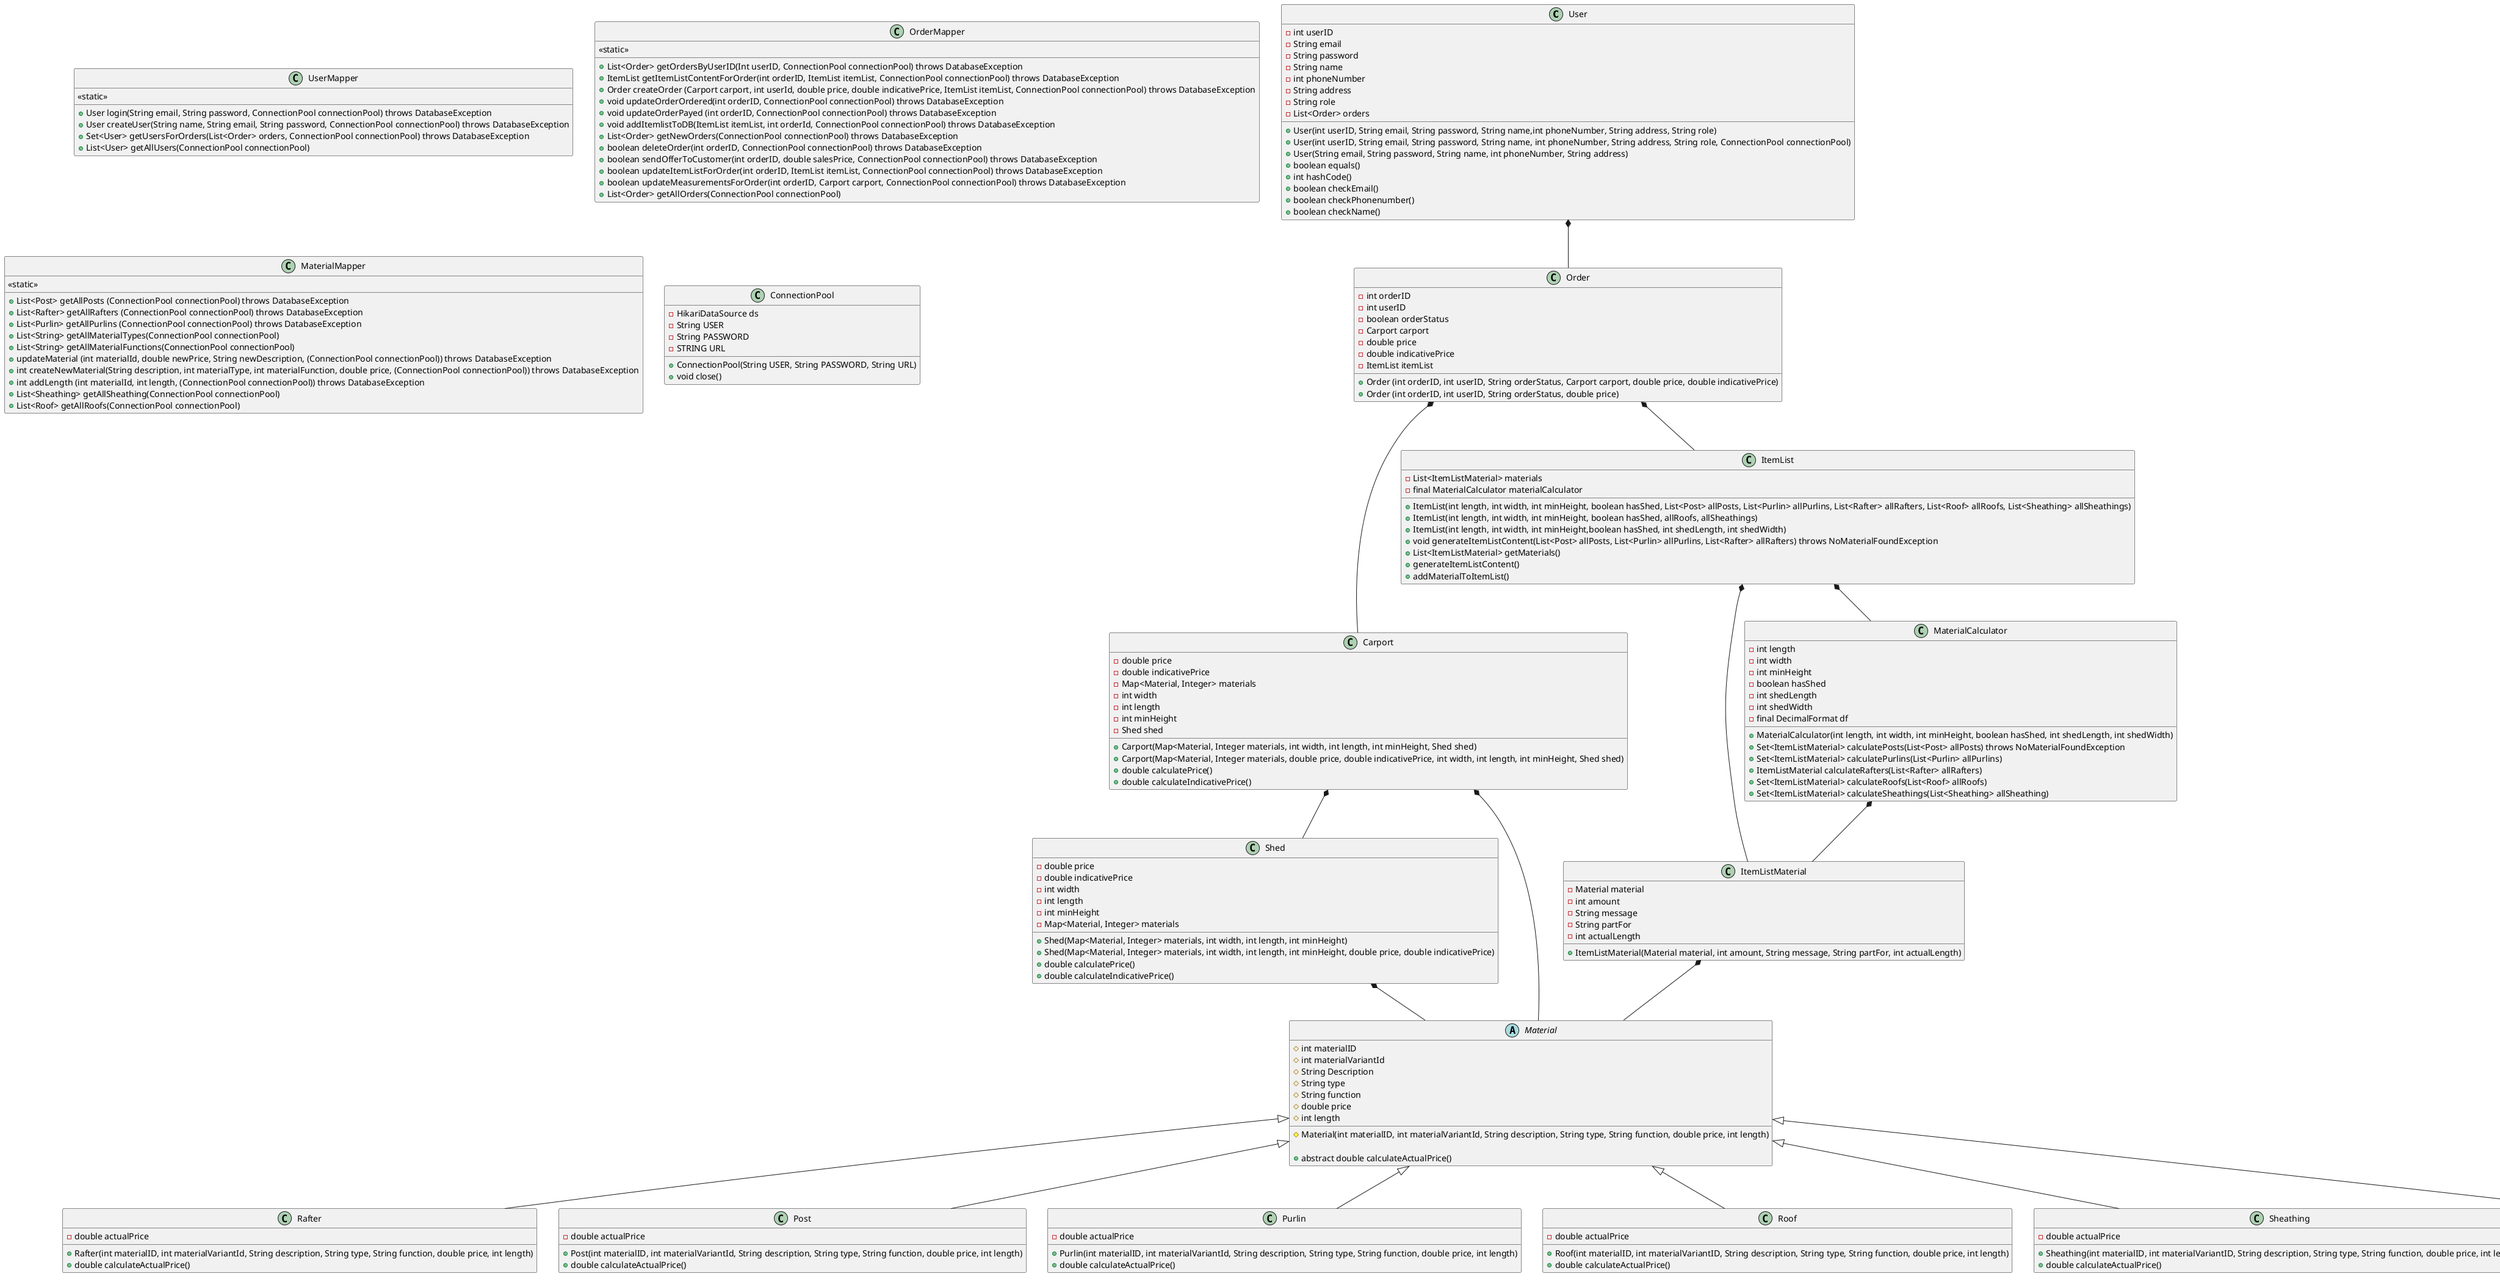 @startuml

class User {
- int userID
- String email
- String password
- String name
- int phoneNumber
- String address
- String role
- List<Order> orders

+ User(int userID, String email, String password, String name,int phoneNumber, String address, String role)
+ User(int userID, String email, String password, String name, int phoneNumber, String address, String role, ConnectionPool connectionPool)
+ User(String email, String password, String name, int phoneNumber, String address)
+ boolean equals()
+ int hashCode()
+ boolean checkEmail()
+ boolean checkPhonenumber()
+ boolean checkName()

}

class Order{
- int orderID
- int userID
- boolean orderStatus
- Carport carport
- double price
- double indicativePrice
- ItemList itemList

+ Order (int orderID, int userID, String orderStatus, Carport carport, double price, double indicativePrice)
+ Order (int orderID, int userID, String orderStatus, double price)
}

class Carport{
- double price
- double indicativePrice
- Map<Material, Integer> materials
- int width
- int length
- int minHeight
- Shed shed

+ Carport(Map<Material, Integer materials, int width, int length, int minHeight, Shed shed)
+ Carport(Map<Material, Integer materials, double price, double indicativePrice, int width, int length, int minHeight, Shed shed)
+ double calculatePrice()
+ double calculateIndicativePrice()
}

class Shed{
- double price
- double indicativePrice
- int width
- int length
- int minHeight
- Map<Material, Integer> materials

+ Shed(Map<Material, Integer> materials, int width, int length, int minHeight)
+ Shed(Map<Material, Integer> materials, int width, int length, int minHeight, double price, double indicativePrice)
+ double calculatePrice()
+ double calculateIndicativePrice()
}

abstract class Material{
# int materialID
# int materialVariantId
# String Description
# String type
# String function
# double price
# int length
# Material(int materialID, int materialVariantId, String description, String type, String function, double price, int length)

+ abstract double calculateActualPrice()
}

class Rafter{
- double actualPrice

+ Rafter(int materialID, int materialVariantId, String description, String type, String function, double price, int length)
+ double calculateActualPrice()
}

class Post{
- double actualPrice

+ Post(int materialID, int materialVariantId, String description, String type, String function, double price, int length)
+ double calculateActualPrice()
}

class Purlin{
- double actualPrice

+ Purlin(int materialID, int materialVariantId, String description, String type, String function, double price, int length)
+ double calculateActualPrice()
}

class Roof{
- double actualPrice

+ Roof(int materialID, int materialVariantID, String description, String type, String function, double price, int length)
+ double calculateActualPrice()
}

class Sheathing{
- double actualPrice

+ Sheathing(int materialID, int materialVariantID, String description, String type, String function, double price, int length)
+ double calculateActualPrice()
}

class UnspecifiedMaterial{
- double actualPrice

+ UnspecifiedMaterial(int materialID, int materialVariantID, String description, String type, String function, double price, int length, double actualPrice)
+ double calculateActualPrice
}

class ItemList{
- List<ItemListMaterial> materials
- final MaterialCalculator materialCalculator

+ ItemList(int length, int width, int minHeight, boolean hasShed, List<Post> allPosts, List<Purlin> allPurlins, List<Rafter> allRafters, List<Roof> allRoofs, List<Sheathing> allSheathings)
+ ItemList(int length, int width, int minHeight, boolean hasShed, allRoofs, allSheathings)
+ ItemList(int length, int width, int minHeight,boolean hasShed, int shedLength, int shedWidth)
+ void generateItemListContent(List<Post> allPosts, List<Purlin> allPurlins, List<Rafter> allRafters) throws NoMaterialFoundException
+ List<ItemListMaterial> getMaterials()
+ generateItemListContent()
+ addMaterialToItemList()
}

class ItemListMaterial{
- Material material
- int amount
- String message
- String partFor
- int actualLength

+ ItemListMaterial(Material material, int amount, String message, String partFor, int actualLength)
}

class UserMapper{
<<static>>
+ User login(String email, String password, ConnectionPool connectionPool) throws DatabaseException
+ User createUser(String name, String email, String password, ConnectionPool connectionPool) throws DatabaseException
+ Set<User> getUsersForOrders(List<Order> orders, ConnectionPool connectionPool) throws DatabaseException
+ List<User> getAllUsers(ConnectionPool connectionPool)
}

class OrderMapper{
<<static>>
+ List<Order> getOrdersByUserID(Int userID, ConnectionPool connectionPool) throws DatabaseException
+ ItemList getItemListContentForOrder(int orderID, ItemList itemList, ConnectionPool connectionPool) throws DatabaseException
+ Order createOrder (Carport carport, int userId, double price, double indicativePrice, ItemList itemList, ConnectionPool connectionPool) throws DatabaseException
+ void updateOrderOrdered(int orderID, ConnectionPool connectionPool) throws DatabaseException
+ void updateOrderPayed (int orderID, ConnectionPool connectionPool) throws DatabaseException
+ void addItemlistToDB(ItemList itemList, int orderId, ConnectionPool connectionPool) throws DatabaseException
+ List<Order> getNewOrders(ConnectionPool connectionPool) throws DatabaseException
+ boolean deleteOrder(int orderID, ConnectionPool connectionPool) throws DatabaseException
+ boolean sendOfferToCustomer(int orderID, double salesPrice, ConnectionPool connectionPool) throws DatabaseException
+ boolean updateItemListForOrder(int orderID, ItemList itemList, ConnectionPool connectionPool) throws DatabaseException
+ boolean updateMeasurementsForOrder(int orderID, Carport carport, ConnectionPool connectionPool) throws DatabaseException
+ List<Order> getAllOrders(ConnectionPool connectionPool)
}

class MaterialMapper{
<<static>>
+ List<Post> getAllPosts (ConnectionPool connectionPool) throws DatabaseException
+ List<Rafter> getAllRafters (ConnectionPool connectionPool) throws DatabaseException
+ List<Purlin> getAllPurlins (ConnectionPool connectionPool) throws DatabaseException
+ List<String> getAllMaterialTypes(ConnectionPool connectionPool)
+ List<String> getAllMaterialFunctions(ConnectionPool connectionPool)
+ updateMaterial (int materialId, double newPrice, String newDescription, (ConnectionPool connectionPool)) throws DatabaseException
+ int createNewMaterial(String description, int materialType, int materialFunction, double price, (ConnectionPool connectionPool)) throws DatabaseException
+ int addLength (int materialId, int length, (ConnectionPool connectionPool)) throws DatabaseException
+ List<Sheathing> getAllSheathing(ConnectionPool connectionPool)
+ List<Roof> getAllRoofs(ConnectionPool connectionPool)
}

class ConnectionPool{
- HikariDataSource ds
- String USER
- String PASSWORD
- STRING URL

+ ConnectionPool(String USER, String PASSWORD, String URL)
+ void close()
}

class MaterialCalculator{
- int length
- int width
- int minHeight
- boolean hasShed
- int shedLength
- int shedWidth
- final DecimalFormat df

+ MaterialCalculator(int length, int width, int minHeight, boolean hasShed, int shedLength, int shedWidth)
+ Set<ItemListMaterial> calculatePosts(List<Post> allPosts) throws NoMaterialFoundException
+ Set<ItemListMaterial> calculatePurlins(List<Purlin> allPurlins)
+ ItemListMaterial calculateRafters(List<Rafter> allRafters)
+ Set<ItemListMaterial> calculateRoofs(List<Roof> allRoofs)
+ Set<ItemListMaterial> calculateSheathings(List<Sheathing> allSheathing)
}

User *-- Order
Order *-- Carport
Order *-- ItemList
Carport *-- Material
Carport *-- Shed
Shed *-- Material
ItemList *-- ItemListMaterial
ItemListMaterial *-- Material
Material <|-- Rafter
Material <|-- Post
Material <|-- Purlin
Material <|-- Roof
Material <|-- Sheathing
Material <|-- UnspecifiedMaterial
ItemList *-- MaterialCalculator
MaterialCalculator *-- ItemListMaterial











@enduml